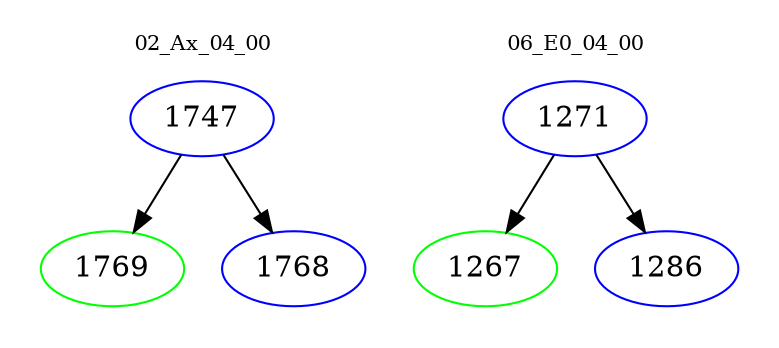 digraph{
subgraph cluster_0 {
color = white
label = "02_Ax_04_00";
fontsize=10;
T0_1747 [label="1747", color="blue"]
T0_1747 -> T0_1769 [color="black"]
T0_1769 [label="1769", color="green"]
T0_1747 -> T0_1768 [color="black"]
T0_1768 [label="1768", color="blue"]
}
subgraph cluster_1 {
color = white
label = "06_E0_04_00";
fontsize=10;
T1_1271 [label="1271", color="blue"]
T1_1271 -> T1_1267 [color="black"]
T1_1267 [label="1267", color="green"]
T1_1271 -> T1_1286 [color="black"]
T1_1286 [label="1286", color="blue"]
}
}
